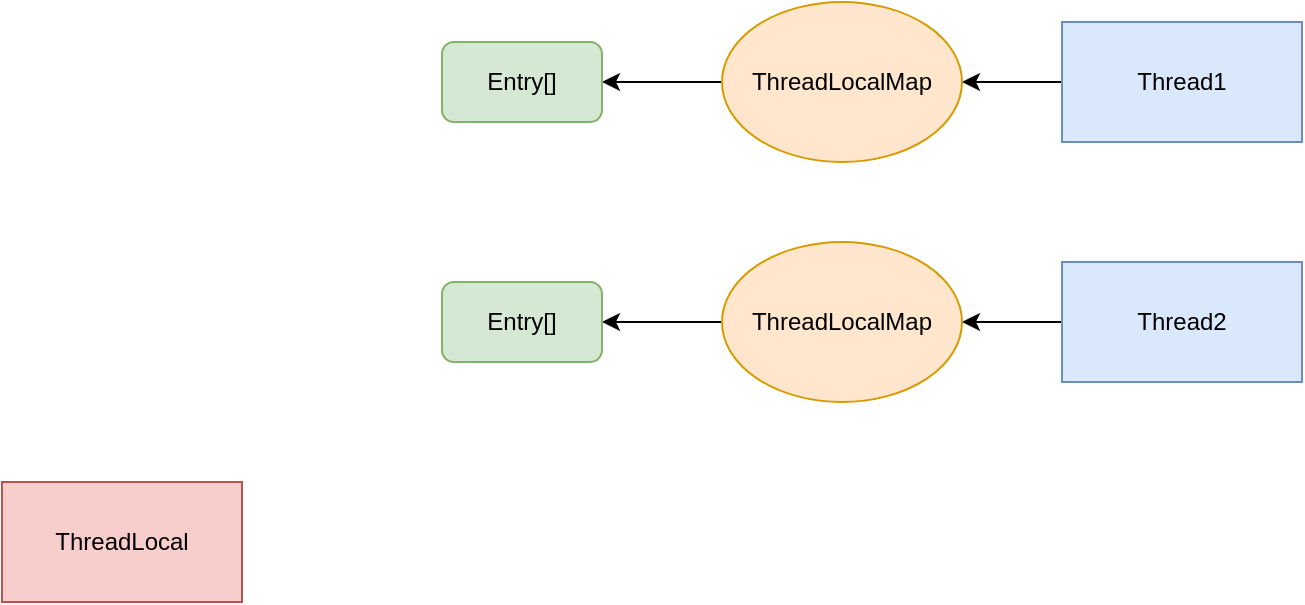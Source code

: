 <mxfile version="24.0.2" type="github">
  <diagram name="第 1 页" id="-eCTGpnfhD38gk9BBDDt">
    <mxGraphModel dx="1899" dy="568" grid="1" gridSize="10" guides="1" tooltips="1" connect="1" arrows="1" fold="1" page="1" pageScale="1" pageWidth="827" pageHeight="1169" math="0" shadow="0">
      <root>
        <mxCell id="0" />
        <mxCell id="1" parent="0" />
        <mxCell id="un8jGm4R2ZdvTGjf13Sm-1" value="ThreadLocal" style="rounded=0;whiteSpace=wrap;html=1;fillColor=#f8cecc;strokeColor=#b85450;" vertex="1" parent="1">
          <mxGeometry x="-750" y="330" width="120" height="60" as="geometry" />
        </mxCell>
        <mxCell id="un8jGm4R2ZdvTGjf13Sm-6" style="edgeStyle=orthogonalEdgeStyle;rounded=0;orthogonalLoop=1;jettySize=auto;html=1;exitX=0;exitY=0.5;exitDx=0;exitDy=0;entryX=1;entryY=0.5;entryDx=0;entryDy=0;" edge="1" parent="1" source="un8jGm4R2ZdvTGjf13Sm-2" target="un8jGm4R2ZdvTGjf13Sm-4">
          <mxGeometry relative="1" as="geometry" />
        </mxCell>
        <mxCell id="un8jGm4R2ZdvTGjf13Sm-2" value="Thread1" style="rounded=0;whiteSpace=wrap;html=1;fillColor=#dae8fc;strokeColor=#6c8ebf;" vertex="1" parent="1">
          <mxGeometry x="-220" y="100" width="120" height="60" as="geometry" />
        </mxCell>
        <mxCell id="un8jGm4R2ZdvTGjf13Sm-7" style="edgeStyle=orthogonalEdgeStyle;rounded=0;orthogonalLoop=1;jettySize=auto;html=1;exitX=0;exitY=0.5;exitDx=0;exitDy=0;entryX=1;entryY=0.5;entryDx=0;entryDy=0;" edge="1" parent="1" source="un8jGm4R2ZdvTGjf13Sm-3" target="un8jGm4R2ZdvTGjf13Sm-5">
          <mxGeometry relative="1" as="geometry" />
        </mxCell>
        <mxCell id="un8jGm4R2ZdvTGjf13Sm-3" value="Thread2" style="rounded=0;whiteSpace=wrap;html=1;fillColor=#dae8fc;strokeColor=#6c8ebf;" vertex="1" parent="1">
          <mxGeometry x="-220" y="220" width="120" height="60" as="geometry" />
        </mxCell>
        <mxCell id="un8jGm4R2ZdvTGjf13Sm-11" style="edgeStyle=orthogonalEdgeStyle;rounded=0;orthogonalLoop=1;jettySize=auto;html=1;exitX=0;exitY=0.5;exitDx=0;exitDy=0;entryX=1;entryY=0.5;entryDx=0;entryDy=0;" edge="1" parent="1" source="un8jGm4R2ZdvTGjf13Sm-4" target="un8jGm4R2ZdvTGjf13Sm-9">
          <mxGeometry relative="1" as="geometry" />
        </mxCell>
        <mxCell id="un8jGm4R2ZdvTGjf13Sm-4" value="ThreadLocalMap" style="ellipse;whiteSpace=wrap;html=1;fillColor=#ffe6cc;strokeColor=#d79b00;" vertex="1" parent="1">
          <mxGeometry x="-390" y="90" width="120" height="80" as="geometry" />
        </mxCell>
        <mxCell id="un8jGm4R2ZdvTGjf13Sm-12" style="edgeStyle=orthogonalEdgeStyle;rounded=0;orthogonalLoop=1;jettySize=auto;html=1;exitX=0;exitY=0.5;exitDx=0;exitDy=0;entryX=1;entryY=0.5;entryDx=0;entryDy=0;" edge="1" parent="1" source="un8jGm4R2ZdvTGjf13Sm-5" target="un8jGm4R2ZdvTGjf13Sm-10">
          <mxGeometry relative="1" as="geometry" />
        </mxCell>
        <mxCell id="un8jGm4R2ZdvTGjf13Sm-5" value="ThreadLocalMap" style="ellipse;whiteSpace=wrap;html=1;fillColor=#ffe6cc;strokeColor=#d79b00;" vertex="1" parent="1">
          <mxGeometry x="-390" y="210" width="120" height="80" as="geometry" />
        </mxCell>
        <mxCell id="un8jGm4R2ZdvTGjf13Sm-9" value="Entry[]" style="rounded=1;whiteSpace=wrap;html=1;fillColor=#d5e8d4;strokeColor=#82b366;" vertex="1" parent="1">
          <mxGeometry x="-530" y="110" width="80" height="40" as="geometry" />
        </mxCell>
        <mxCell id="un8jGm4R2ZdvTGjf13Sm-10" value="Entry[]" style="rounded=1;whiteSpace=wrap;html=1;fillColor=#d5e8d4;strokeColor=#82b366;" vertex="1" parent="1">
          <mxGeometry x="-530" y="230" width="80" height="40" as="geometry" />
        </mxCell>
      </root>
    </mxGraphModel>
  </diagram>
</mxfile>
